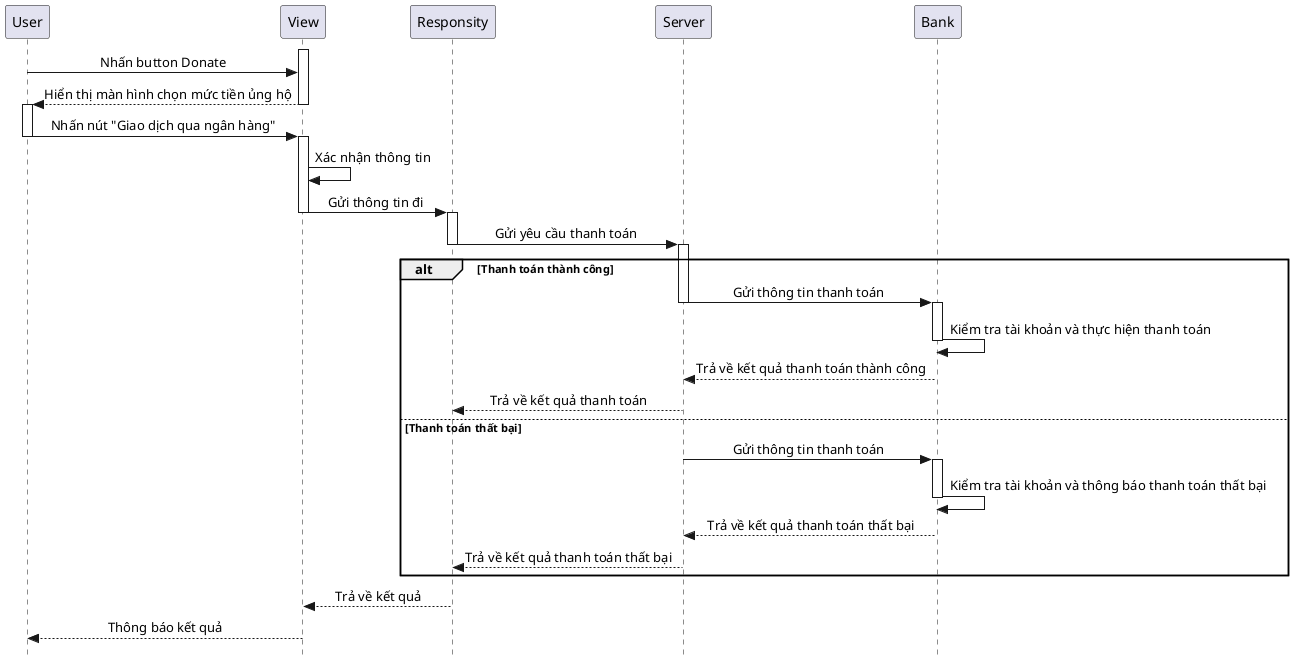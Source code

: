 @startuml DonateSequence
skinparam style strictuml
skinparam SequenceMessageAlignment center

participant User
participant View
participant Responsity
participant Server
participant Bank

activate View
User -> View: Nhấn button Donate
View --> User: Hiển thị màn hình chọn mức tiền ủng hộ
deactivate View

activate User
User -> View: Nhấn nút "Giao dịch qua ngân hàng"
deactivate User

activate View
View -> View: Xác nhận thông tin
View -> Responsity: Gửi thông tin đi
deactivate View

activate Responsity
Responsity -> Server: Gửi yêu cầu thanh toán
deactivate Responsity

activate Server
alt Thanh toán thành công
    Server -> Bank: Gửi thông tin thanh toán
    deactivate Server

    activate Bank
    Bank -> Bank: Kiểm tra tài khoản và thực hiện thanh toán
    deactivate Bank

    Bank --> Server: Trả về kết quả thanh toán thành công
    Server --> Responsity: Trả về kết quả thanh toán
else Thanh toán thất bại
    Server -> Bank: Gửi thông tin thanh toán
    deactivate Server

    activate Bank
    Bank -> Bank: Kiểm tra tài khoản và thông báo thanh toán thất bại
    deactivate Bank

    Bank --> Server: Trả về kết quả thanh toán thất bại
    Server --> Responsity: Trả về kết quả thanh toán thất bại
end

deactivate Responsity

Responsity --> View: Trả về kết quả
View --> User: Thông báo kết quả

@enduml

